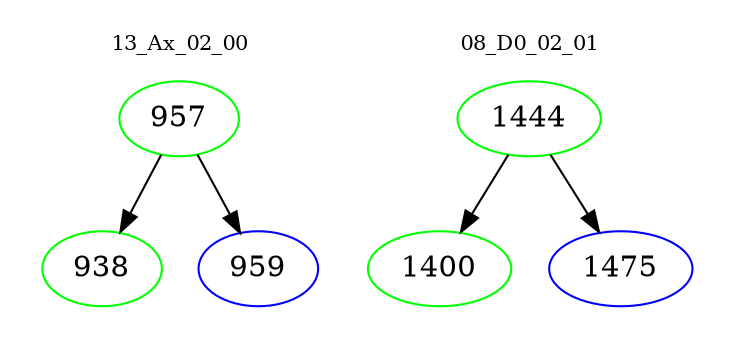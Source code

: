 digraph{
subgraph cluster_0 {
color = white
label = "13_Ax_02_00";
fontsize=10;
T0_957 [label="957", color="green"]
T0_957 -> T0_938 [color="black"]
T0_938 [label="938", color="green"]
T0_957 -> T0_959 [color="black"]
T0_959 [label="959", color="blue"]
}
subgraph cluster_1 {
color = white
label = "08_D0_02_01";
fontsize=10;
T1_1444 [label="1444", color="green"]
T1_1444 -> T1_1400 [color="black"]
T1_1400 [label="1400", color="green"]
T1_1444 -> T1_1475 [color="black"]
T1_1475 [label="1475", color="blue"]
}
}
